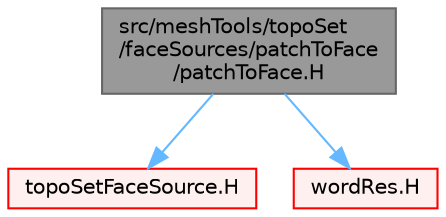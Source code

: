 digraph "src/meshTools/topoSet/faceSources/patchToFace/patchToFace.H"
{
 // LATEX_PDF_SIZE
  bgcolor="transparent";
  edge [fontname=Helvetica,fontsize=10,labelfontname=Helvetica,labelfontsize=10];
  node [fontname=Helvetica,fontsize=10,shape=box,height=0.2,width=0.4];
  Node1 [id="Node000001",label="src/meshTools/topoSet\l/faceSources/patchToFace\l/patchToFace.H",height=0.2,width=0.4,color="gray40", fillcolor="grey60", style="filled", fontcolor="black",tooltip=" "];
  Node1 -> Node2 [id="edge1_Node000001_Node000002",color="steelblue1",style="solid",tooltip=" "];
  Node2 [id="Node000002",label="topoSetFaceSource.H",height=0.2,width=0.4,color="red", fillcolor="#FFF0F0", style="filled",URL="$topoSetFaceSource_8H.html",tooltip=" "];
  Node1 -> Node215 [id="edge2_Node000001_Node000215",color="steelblue1",style="solid",tooltip=" "];
  Node215 [id="Node000215",label="wordRes.H",height=0.2,width=0.4,color="red", fillcolor="#FFF0F0", style="filled",URL="$wordRes_8H.html",tooltip=" "];
}
